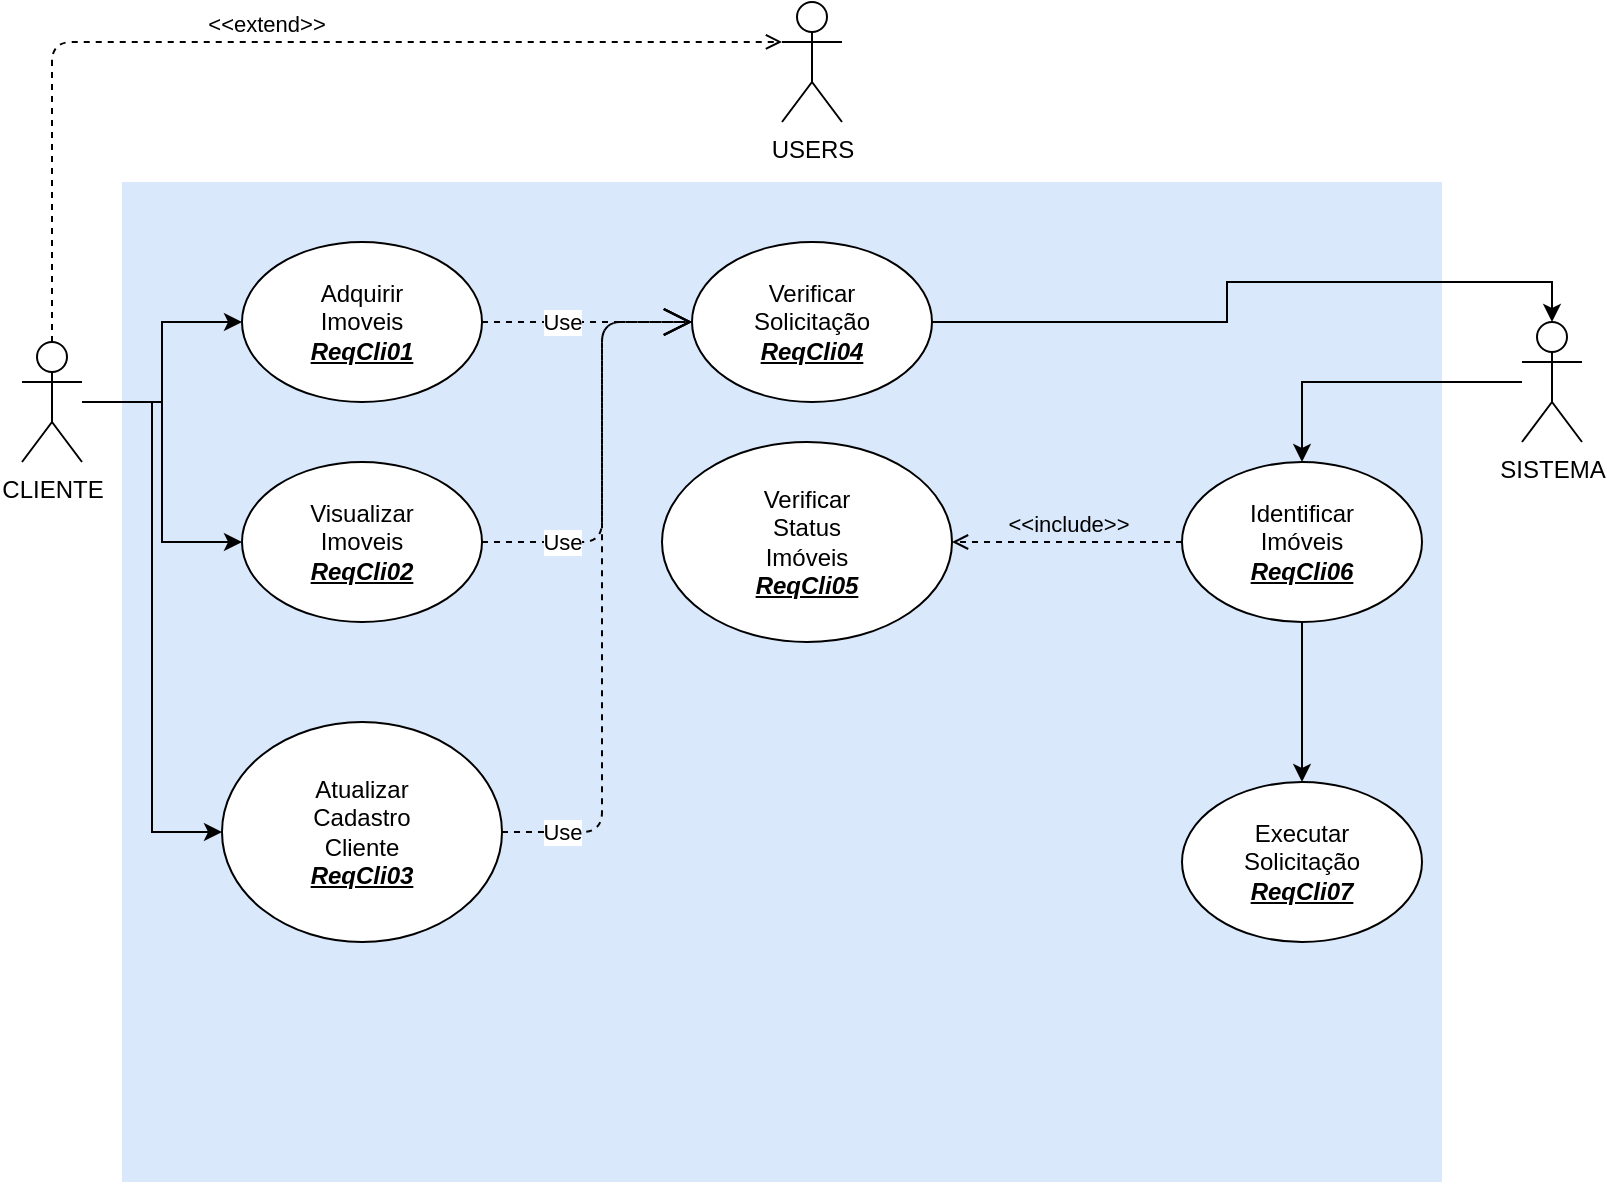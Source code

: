 <mxfile version="14.6.13" type="device" pages="2"><diagram id="0HxxWGCXCf1tJDacU9CZ" name="Cliente"><mxGraphModel dx="1278" dy="607" grid="1" gridSize="10" guides="1" tooltips="1" connect="1" arrows="1" fold="1" page="1" pageScale="1" pageWidth="1169" pageHeight="827" math="0" shadow="0"><root><mxCell id="0"/><mxCell id="1" parent="0"/><mxCell id="YWA_2DJ2QhxDNYBzxfEE-14" value="" style="rounded=0;whiteSpace=wrap;html=1;fillColor=#dae8fc;strokeColor=none;" parent="1" vertex="1"><mxGeometry x="100" y="110" width="660" height="500" as="geometry"/></mxCell><mxCell id="YWA_2DJ2QhxDNYBzxfEE-6" value="USERS" style="shape=umlActor;verticalLabelPosition=bottom;verticalAlign=top;html=1;outlineConnect=0;" parent="1" vertex="1"><mxGeometry x="430" y="20" width="30" height="60" as="geometry"/></mxCell><mxCell id="YWA_2DJ2QhxDNYBzxfEE-18" style="edgeStyle=orthogonalEdgeStyle;rounded=0;orthogonalLoop=1;jettySize=auto;html=1;entryX=0;entryY=0.5;entryDx=0;entryDy=0;" parent="1" source="YWA_2DJ2QhxDNYBzxfEE-7" target="YWA_2DJ2QhxDNYBzxfEE-15" edge="1"><mxGeometry relative="1" as="geometry"/></mxCell><mxCell id="YWA_2DJ2QhxDNYBzxfEE-20" style="edgeStyle=orthogonalEdgeStyle;rounded=0;orthogonalLoop=1;jettySize=auto;html=1;entryX=0;entryY=0.5;entryDx=0;entryDy=0;" parent="1" source="YWA_2DJ2QhxDNYBzxfEE-7" target="YWA_2DJ2QhxDNYBzxfEE-19" edge="1"><mxGeometry relative="1" as="geometry"/></mxCell><mxCell id="YWA_2DJ2QhxDNYBzxfEE-22" style="edgeStyle=orthogonalEdgeStyle;rounded=0;orthogonalLoop=1;jettySize=auto;html=1;entryX=0;entryY=0.5;entryDx=0;entryDy=0;" parent="1" source="YWA_2DJ2QhxDNYBzxfEE-7" target="YWA_2DJ2QhxDNYBzxfEE-21" edge="1"><mxGeometry relative="1" as="geometry"/></mxCell><mxCell id="YWA_2DJ2QhxDNYBzxfEE-7" value="CLIENTE" style="shape=umlActor;verticalLabelPosition=bottom;verticalAlign=top;html=1;outlineConnect=0;" parent="1" vertex="1"><mxGeometry x="50" y="190" width="30" height="60" as="geometry"/></mxCell><mxCell id="YWA_2DJ2QhxDNYBzxfEE-27" style="edgeStyle=orthogonalEdgeStyle;rounded=0;orthogonalLoop=1;jettySize=auto;html=1;entryX=0.5;entryY=0;entryDx=0;entryDy=0;" parent="1" source="YWA_2DJ2QhxDNYBzxfEE-8" target="YWA_2DJ2QhxDNYBzxfEE-16" edge="1"><mxGeometry relative="1" as="geometry"/></mxCell><mxCell id="YWA_2DJ2QhxDNYBzxfEE-8" value="SISTEMA" style="shape=umlActor;verticalLabelPosition=bottom;verticalAlign=top;html=1;" parent="1" vertex="1"><mxGeometry x="800" y="180" width="30" height="60" as="geometry"/></mxCell><mxCell id="YWA_2DJ2QhxDNYBzxfEE-11" value="&amp;lt;&amp;lt;extend&amp;gt;&amp;gt;" style="html=1;verticalAlign=bottom;labelBackgroundColor=none;endArrow=open;endFill=0;dashed=1;exitX=0.5;exitY=0;exitDx=0;exitDy=0;exitPerimeter=0;entryX=0;entryY=0.333;entryDx=0;entryDy=0;entryPerimeter=0;" parent="1" source="YWA_2DJ2QhxDNYBzxfEE-7" target="YWA_2DJ2QhxDNYBzxfEE-6" edge="1"><mxGeometry width="160" relative="1" as="geometry"><mxPoint x="300" y="240" as="sourcePoint"/><mxPoint x="460" y="240" as="targetPoint"/><Array as="points"><mxPoint x="65" y="40"/><mxPoint x="120" y="40"/></Array></mxGeometry></mxCell><mxCell id="YWA_2DJ2QhxDNYBzxfEE-15" value="Atualizar&lt;br&gt;Cadastro&lt;br&gt;Cliente&lt;br&gt;&lt;u&gt;&lt;i&gt;&lt;b&gt;ReqCli03&lt;/b&gt;&lt;/i&gt;&lt;/u&gt;" style="ellipse;whiteSpace=wrap;html=1;" parent="1" vertex="1"><mxGeometry x="150" y="380" width="140" height="110" as="geometry"/></mxCell><mxCell id="YWA_2DJ2QhxDNYBzxfEE-35" style="edgeStyle=orthogonalEdgeStyle;rounded=0;orthogonalLoop=1;jettySize=auto;html=1;entryX=0.5;entryY=0;entryDx=0;entryDy=0;" parent="1" source="YWA_2DJ2QhxDNYBzxfEE-16" target="YWA_2DJ2QhxDNYBzxfEE-34" edge="1"><mxGeometry relative="1" as="geometry"/></mxCell><mxCell id="YWA_2DJ2QhxDNYBzxfEE-16" value="Identificar&lt;br&gt;Imóveis&lt;br&gt;&lt;u&gt;&lt;i&gt;&lt;b&gt;ReqCli06&lt;/b&gt;&lt;/i&gt;&lt;/u&gt;" style="ellipse;whiteSpace=wrap;html=1;" parent="1" vertex="1"><mxGeometry x="630" y="250" width="120" height="80" as="geometry"/></mxCell><mxCell id="YWA_2DJ2QhxDNYBzxfEE-26" style="edgeStyle=orthogonalEdgeStyle;rounded=0;orthogonalLoop=1;jettySize=auto;html=1;entryX=0.5;entryY=0;entryDx=0;entryDy=0;entryPerimeter=0;exitX=1;exitY=0.5;exitDx=0;exitDy=0;" parent="1" source="YWA_2DJ2QhxDNYBzxfEE-17" target="YWA_2DJ2QhxDNYBzxfEE-8" edge="1"><mxGeometry relative="1" as="geometry"/></mxCell><mxCell id="YWA_2DJ2QhxDNYBzxfEE-17" value="Verificar&lt;br&gt;Solicitação&lt;br&gt;&lt;u&gt;&lt;i&gt;&lt;b&gt;ReqCli04&lt;/b&gt;&lt;/i&gt;&lt;/u&gt;" style="ellipse;whiteSpace=wrap;html=1;" parent="1" vertex="1"><mxGeometry x="385" y="140" width="120" height="80" as="geometry"/></mxCell><mxCell id="YWA_2DJ2QhxDNYBzxfEE-19" value="Visualizar&lt;br&gt;Imoveis&lt;br&gt;&lt;u&gt;&lt;i&gt;&lt;b&gt;ReqCli02&lt;/b&gt;&lt;/i&gt;&lt;/u&gt;" style="ellipse;whiteSpace=wrap;html=1;" parent="1" vertex="1"><mxGeometry x="160" y="250" width="120" height="80" as="geometry"/></mxCell><mxCell id="YWA_2DJ2QhxDNYBzxfEE-21" value="Adquirir&lt;br&gt;Imoveis&lt;br&gt;&lt;b&gt;&lt;i&gt;&lt;u&gt;ReqCli01&lt;/u&gt;&lt;/i&gt;&lt;/b&gt;" style="ellipse;whiteSpace=wrap;html=1;" parent="1" vertex="1"><mxGeometry x="160" y="140" width="120" height="80" as="geometry"/></mxCell><mxCell id="YWA_2DJ2QhxDNYBzxfEE-23" value="Use" style="endArrow=open;endSize=12;dashed=1;html=1;exitX=1;exitY=0.5;exitDx=0;exitDy=0;entryX=0;entryY=0.5;entryDx=0;entryDy=0;" parent="1" source="YWA_2DJ2QhxDNYBzxfEE-21" target="YWA_2DJ2QhxDNYBzxfEE-17" edge="1"><mxGeometry x="-0.238" width="160" relative="1" as="geometry"><mxPoint x="210" y="280" as="sourcePoint"/><mxPoint x="395" y="180" as="targetPoint"/><Array as="points"/><mxPoint as="offset"/></mxGeometry></mxCell><mxCell id="YWA_2DJ2QhxDNYBzxfEE-24" value="Use" style="endArrow=open;endSize=12;dashed=1;html=1;exitX=1;exitY=0.5;exitDx=0;exitDy=0;entryX=0;entryY=0.5;entryDx=0;entryDy=0;" parent="1" source="YWA_2DJ2QhxDNYBzxfEE-19" target="YWA_2DJ2QhxDNYBzxfEE-17" edge="1"><mxGeometry x="-0.628" width="160" relative="1" as="geometry"><mxPoint x="252.426" y="211.716" as="sourcePoint"/><mxPoint x="395" y="180" as="targetPoint"/><Array as="points"><mxPoint x="340" y="290"/><mxPoint x="340" y="180"/></Array><mxPoint as="offset"/></mxGeometry></mxCell><mxCell id="YWA_2DJ2QhxDNYBzxfEE-25" value="Use" style="endArrow=open;endSize=12;dashed=1;html=1;exitX=1;exitY=0.5;exitDx=0;exitDy=0;entryX=0;entryY=0.5;entryDx=0;entryDy=0;" parent="1" source="YWA_2DJ2QhxDNYBzxfEE-15" target="YWA_2DJ2QhxDNYBzxfEE-17" edge="1"><mxGeometry x="-0.829" width="160" relative="1" as="geometry"><mxPoint x="252.426" y="311.716" as="sourcePoint"/><mxPoint x="390" y="180" as="targetPoint"/><Array as="points"><mxPoint x="340" y="435"/><mxPoint x="340" y="180"/></Array><mxPoint as="offset"/></mxGeometry></mxCell><mxCell id="YWA_2DJ2QhxDNYBzxfEE-31" value="Verificar&lt;br&gt;Status&lt;br&gt;Imóveis&lt;br&gt;&lt;i&gt;&lt;u&gt;&lt;b&gt;ReqCli05&lt;/b&gt;&lt;/u&gt;&lt;/i&gt;" style="ellipse;whiteSpace=wrap;html=1;" parent="1" vertex="1"><mxGeometry x="370" y="240" width="145" height="100" as="geometry"/></mxCell><mxCell id="YWA_2DJ2QhxDNYBzxfEE-34" value="Executar&lt;br&gt;Solicitação&lt;br&gt;&lt;i&gt;&lt;u&gt;&lt;b&gt;ReqCli07&lt;/b&gt;&lt;/u&gt;&lt;/i&gt;" style="ellipse;whiteSpace=wrap;html=1;" parent="1" vertex="1"><mxGeometry x="630" y="410" width="120" height="80" as="geometry"/></mxCell><mxCell id="FPp1QGP6lXWZtHsT5TsV-1" value="&amp;lt;&amp;lt;include&amp;gt;&amp;gt;" style="html=1;verticalAlign=bottom;labelBackgroundColor=none;endArrow=open;endFill=0;dashed=1;entryX=1;entryY=0.5;entryDx=0;entryDy=0;exitX=0;exitY=0.5;exitDx=0;exitDy=0;" parent="1" source="YWA_2DJ2QhxDNYBzxfEE-16" target="YWA_2DJ2QhxDNYBzxfEE-31" edge="1"><mxGeometry width="160" relative="1" as="geometry"><mxPoint x="365" y="370" as="sourcePoint"/><mxPoint x="525" y="370" as="targetPoint"/></mxGeometry></mxCell></root></mxGraphModel></diagram><diagram name="Funcionario" id="pzglzgFhScQWHr3fuywL"><mxGraphModel dx="1278" dy="607" grid="1" gridSize="10" guides="1" tooltips="1" connect="1" arrows="1" fold="1" page="1" pageScale="1" pageWidth="1169" pageHeight="827" math="0" shadow="0"><root><mxCell id="OEFqPR9-xfVids193aes-0"/><mxCell id="OEFqPR9-xfVids193aes-1" parent="OEFqPR9-xfVids193aes-0"/><mxCell id="OEFqPR9-xfVids193aes-2" value="" style="rounded=0;whiteSpace=wrap;html=1;fillColor=#dae8fc;strokeColor=none;" parent="OEFqPR9-xfVids193aes-1" vertex="1"><mxGeometry x="100" y="110" width="730" height="580" as="geometry"/></mxCell><mxCell id="OEFqPR9-xfVids193aes-3" value="Users" style="shape=umlActor;verticalLabelPosition=bottom;verticalAlign=top;html=1;outlineConnect=0;" parent="OEFqPR9-xfVids193aes-1" vertex="1"><mxGeometry x="469" y="20" width="30" height="60" as="geometry"/></mxCell><mxCell id="OEFqPR9-xfVids193aes-4" style="edgeStyle=orthogonalEdgeStyle;rounded=0;orthogonalLoop=1;jettySize=auto;html=1;entryX=0;entryY=0.5;entryDx=0;entryDy=0;" parent="OEFqPR9-xfVids193aes-1" source="OEFqPR9-xfVids193aes-7" target="OEFqPR9-xfVids193aes-11" edge="1"><mxGeometry relative="1" as="geometry"><Array as="points"><mxPoint x="130" y="220"/><mxPoint x="130" y="430"/></Array></mxGeometry></mxCell><mxCell id="OEFqPR9-xfVids193aes-5" style="edgeStyle=orthogonalEdgeStyle;rounded=0;orthogonalLoop=1;jettySize=auto;html=1;entryX=0;entryY=0.5;entryDx=0;entryDy=0;" parent="OEFqPR9-xfVids193aes-1" source="OEFqPR9-xfVids193aes-7" target="OEFqPR9-xfVids193aes-16" edge="1"><mxGeometry relative="1" as="geometry"/></mxCell><mxCell id="OEFqPR9-xfVids193aes-7" value="FUNCIONÁRIO" style="shape=umlActor;verticalLabelPosition=bottom;verticalAlign=top;html=1;outlineConnect=0;" parent="OEFqPR9-xfVids193aes-1" vertex="1"><mxGeometry x="40" y="190" width="30" height="60" as="geometry"/></mxCell><mxCell id="pkDuZzuhhBUGrlwsq3cR-5" style="edgeStyle=orthogonalEdgeStyle;rounded=0;orthogonalLoop=1;jettySize=auto;html=1;entryX=0.5;entryY=0;entryDx=0;entryDy=0;" parent="OEFqPR9-xfVids193aes-1" source="OEFqPR9-xfVids193aes-9" target="pkDuZzuhhBUGrlwsq3cR-4" edge="1"><mxGeometry relative="1" as="geometry"/></mxCell><mxCell id="OEFqPR9-xfVids193aes-9" value="SISTEMA" style="shape=umlActor;verticalLabelPosition=bottom;verticalAlign=top;html=1;" parent="OEFqPR9-xfVids193aes-1" vertex="1"><mxGeometry x="850" y="190" width="30" height="60" as="geometry"/></mxCell><mxCell id="OEFqPR9-xfVids193aes-10" value="&amp;lt;&amp;lt;extend&amp;gt;&amp;gt;" style="html=1;verticalAlign=bottom;labelBackgroundColor=none;endArrow=open;endFill=0;dashed=1;exitX=0.5;exitY=0;exitDx=0;exitDy=0;exitPerimeter=0;entryX=0;entryY=0.333;entryDx=0;entryDy=0;entryPerimeter=0;" parent="OEFqPR9-xfVids193aes-1" source="OEFqPR9-xfVids193aes-7" target="OEFqPR9-xfVids193aes-3" edge="1"><mxGeometry x="0.294" width="160" relative="1" as="geometry"><mxPoint x="339" y="240" as="sourcePoint"/><mxPoint x="499" y="240" as="targetPoint"/><Array as="points"><mxPoint x="55" y="40"/><mxPoint x="159" y="40"/></Array><mxPoint as="offset"/></mxGeometry></mxCell><mxCell id="OEFqPR9-xfVids193aes-11" value="Atualizar&lt;br&gt;Cadastro&lt;br&gt;Funcionário&lt;br&gt;&lt;i&gt;&lt;u&gt;&lt;b&gt;ReqFunc02&lt;/b&gt;&lt;/u&gt;&lt;/i&gt;" style="ellipse;whiteSpace=wrap;html=1;" parent="OEFqPR9-xfVids193aes-1" vertex="1"><mxGeometry x="173.5" y="380" width="151" height="100" as="geometry"/></mxCell><mxCell id="OEFqPR9-xfVids193aes-13" value="Identificar&lt;br&gt;Imóveis&lt;br&gt;&lt;i&gt;&lt;u&gt;&lt;b&gt;ReqFunc06&lt;/b&gt;&lt;/u&gt;&lt;/i&gt;" style="ellipse;whiteSpace=wrap;html=1;" parent="OEFqPR9-xfVids193aes-1" vertex="1"><mxGeometry x="669" y="380" width="120" height="80" as="geometry"/></mxCell><mxCell id="OEFqPR9-xfVids193aes-14" style="edgeStyle=orthogonalEdgeStyle;rounded=0;orthogonalLoop=1;jettySize=auto;html=1;entryX=0.5;entryY=0;entryDx=0;entryDy=0;entryPerimeter=0;exitX=1;exitY=0.5;exitDx=0;exitDy=0;" parent="OEFqPR9-xfVids193aes-1" source="OEFqPR9-xfVids193aes-15" target="OEFqPR9-xfVids193aes-9" edge="1"><mxGeometry relative="1" as="geometry"><Array as="points"><mxPoint x="680" y="180"/><mxPoint x="680" y="150"/><mxPoint x="865" y="150"/></Array></mxGeometry></mxCell><mxCell id="OEFqPR9-xfVids193aes-15" value="Verificar&lt;br&gt;Solicitação&lt;br&gt;&lt;i&gt;&lt;u&gt;&lt;b&gt;ReqFunc03&lt;/b&gt;&lt;/u&gt;&lt;/i&gt;" style="ellipse;whiteSpace=wrap;html=1;" parent="OEFqPR9-xfVids193aes-1" vertex="1"><mxGeometry x="424" y="140" width="120" height="80" as="geometry"/></mxCell><mxCell id="OEFqPR9-xfVids193aes-16" value="Atualizar&lt;br&gt;Imoveis&lt;br&gt;&lt;i&gt;&lt;u&gt;&lt;b&gt;ReqFunc01&lt;/b&gt;&lt;/u&gt;&lt;/i&gt;" style="ellipse;whiteSpace=wrap;html=1;" parent="OEFqPR9-xfVids193aes-1" vertex="1"><mxGeometry x="189" y="250" width="120" height="80" as="geometry"/></mxCell><mxCell id="OEFqPR9-xfVids193aes-19" value="Use" style="endArrow=open;endSize=12;dashed=1;html=1;exitX=1;exitY=0.5;exitDx=0;exitDy=0;entryX=0;entryY=0.5;entryDx=0;entryDy=0;" parent="OEFqPR9-xfVids193aes-1" source="OEFqPR9-xfVids193aes-16" target="OEFqPR9-xfVids193aes-15" edge="1"><mxGeometry x="-0.547" width="160" relative="1" as="geometry"><mxPoint x="291.426" y="211.716" as="sourcePoint"/><mxPoint x="434" y="180" as="targetPoint"/><Array as="points"><mxPoint x="370" y="290"/><mxPoint x="390" y="290"/><mxPoint x="390" y="220"/><mxPoint x="390" y="180"/></Array><mxPoint as="offset"/></mxGeometry></mxCell><mxCell id="OEFqPR9-xfVids193aes-20" value="Use" style="endArrow=open;endSize=12;dashed=1;html=1;exitX=1;exitY=0.5;exitDx=0;exitDy=0;entryX=0;entryY=0.5;entryDx=0;entryDy=0;" parent="OEFqPR9-xfVids193aes-1" source="OEFqPR9-xfVids193aes-11" target="OEFqPR9-xfVids193aes-15" edge="1"><mxGeometry x="-0.787" width="160" relative="1" as="geometry"><mxPoint x="291.426" y="311.716" as="sourcePoint"/><mxPoint x="429" y="180" as="targetPoint"/><Array as="points"><mxPoint x="390" y="430"/><mxPoint x="390" y="180"/></Array><mxPoint as="offset"/></mxGeometry></mxCell><mxCell id="OEFqPR9-xfVids193aes-21" value="Verificar&lt;br&gt;Status&lt;br&gt;Imóveis&lt;br&gt;&lt;i&gt;&lt;u&gt;&lt;b&gt;ReqFunc07&lt;/b&gt;&lt;/u&gt;&lt;/i&gt;" style="ellipse;whiteSpace=wrap;html=1;" parent="OEFqPR9-xfVids193aes-1" vertex="1"><mxGeometry x="411" y="365" width="146" height="110" as="geometry"/></mxCell><mxCell id="OEFqPR9-xfVids193aes-24" value="&amp;lt;&amp;lt;include&amp;gt;&amp;gt;" style="html=1;verticalAlign=bottom;labelBackgroundColor=none;endArrow=open;endFill=0;dashed=1;entryX=1;entryY=0.5;entryDx=0;entryDy=0;exitX=0;exitY=0.5;exitDx=0;exitDy=0;" parent="OEFqPR9-xfVids193aes-1" source="OEFqPR9-xfVids193aes-13" target="OEFqPR9-xfVids193aes-21" edge="1"><mxGeometry x="-0.056" width="160" relative="1" as="geometry"><mxPoint x="658" y="430" as="sourcePoint"/><mxPoint x="563" y="560" as="targetPoint"/><Array as="points"/><mxPoint as="offset"/></mxGeometry></mxCell><mxCell id="OEFqPR9-xfVids193aes-25" style="edgeStyle=orthogonalEdgeStyle;rounded=0;orthogonalLoop=1;jettySize=auto;html=1;entryX=0.5;entryY=0;entryDx=0;entryDy=0;" parent="OEFqPR9-xfVids193aes-1" target="pkDuZzuhhBUGrlwsq3cR-0" edge="1"><mxGeometry relative="1" as="geometry"><mxPoint x="729" y="460" as="sourcePoint"/><mxPoint x="729" y="520" as="targetPoint"/></mxGeometry></mxCell><mxCell id="pkDuZzuhhBUGrlwsq3cR-0" value="Executar&lt;br&gt;Solicitação&lt;br&gt;&lt;i&gt;&lt;u&gt;&lt;b&gt;ReqFunc08&lt;/b&gt;&lt;/u&gt;&lt;/i&gt;" style="ellipse;whiteSpace=wrap;html=1;" parent="OEFqPR9-xfVids193aes-1" vertex="1"><mxGeometry x="660.5" y="570" width="137" height="100" as="geometry"/></mxCell><mxCell id="pkDuZzuhhBUGrlwsq3cR-2" value="Verificar&lt;br&gt;Status&lt;br&gt;Funcionário&lt;br&gt;&lt;i&gt;&lt;u&gt;&lt;b&gt;ReqFunc05&lt;/b&gt;&lt;/u&gt;&lt;/i&gt;" style="ellipse;whiteSpace=wrap;html=1;" parent="OEFqPR9-xfVids193aes-1" vertex="1"><mxGeometry x="424" y="250" width="120" height="80" as="geometry"/></mxCell><mxCell id="pkDuZzuhhBUGrlwsq3cR-3" value="&amp;lt;&amp;lt;include&amp;gt;&amp;gt;" style="html=1;verticalAlign=bottom;labelBackgroundColor=none;endArrow=open;endFill=0;dashed=1;entryX=1;entryY=0.5;entryDx=0;entryDy=0;exitX=0;exitY=0.5;exitDx=0;exitDy=0;" parent="OEFqPR9-xfVids193aes-1" source="pkDuZzuhhBUGrlwsq3cR-4" target="pkDuZzuhhBUGrlwsq3cR-2" edge="1"><mxGeometry x="0.015" width="160" relative="1" as="geometry"><mxPoint x="448" y="220" as="sourcePoint"/><mxPoint x="608" y="220" as="targetPoint"/><Array as="points"><mxPoint x="649" y="290"/><mxPoint x="598" y="290"/></Array><mxPoint as="offset"/></mxGeometry></mxCell><mxCell id="pkDuZzuhhBUGrlwsq3cR-6" style="edgeStyle=orthogonalEdgeStyle;rounded=0;orthogonalLoop=1;jettySize=auto;html=1;entryX=0.5;entryY=0;entryDx=0;entryDy=0;" parent="OEFqPR9-xfVids193aes-1" source="pkDuZzuhhBUGrlwsq3cR-4" target="OEFqPR9-xfVids193aes-13" edge="1"><mxGeometry relative="1" as="geometry"/></mxCell><mxCell id="pkDuZzuhhBUGrlwsq3cR-4" value="Identificar&lt;br&gt;Funcionário&lt;br&gt;&lt;i&gt;&lt;u&gt;&lt;b&gt;ReqFunc04&lt;/b&gt;&lt;/u&gt;&lt;/i&gt;" style="ellipse;whiteSpace=wrap;html=1;" parent="OEFqPR9-xfVids193aes-1" vertex="1"><mxGeometry x="669" y="250" width="120" height="80" as="geometry"/></mxCell></root></mxGraphModel></diagram></mxfile>